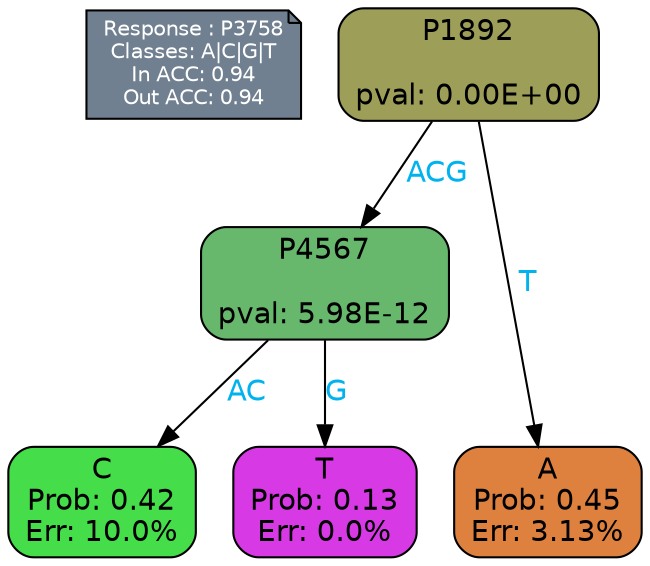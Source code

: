 digraph Tree {
node [shape=box, style="filled, rounded", color="black", fontname=helvetica] ;
graph [ranksep=equally, splines=polylines, bgcolor=transparent, dpi=600] ;
edge [fontname=helvetica] ;
LEGEND [label="Response : P3758
Classes: A|C|G|T
In ACC: 0.94
Out ACC: 0.94
",shape=note,align=left,style=filled,fillcolor="slategray",fontcolor="white",fontsize=10];1 [label="P1892

pval: 0.00E+00", fillcolor="#9d9f58"] ;
2 [label="P4567

pval: 5.98E-12", fillcolor="#67b76d"] ;
3 [label="C
Prob: 0.42
Err: 10.0%", fillcolor="#45dd4a"] ;
4 [label="T
Prob: 0.13
Err: 0.0%", fillcolor="#d739e5"] ;
5 [label="A
Prob: 0.45
Err: 3.13%", fillcolor="#df813e"] ;
1 -> 2 [label="ACG",fontcolor=deepskyblue2] ;
1 -> 5 [label="T",fontcolor=deepskyblue2] ;
2 -> 3 [label="AC",fontcolor=deepskyblue2] ;
2 -> 4 [label="G",fontcolor=deepskyblue2] ;
{rank = same; 3;4;5;}{rank = same; LEGEND;1;}}